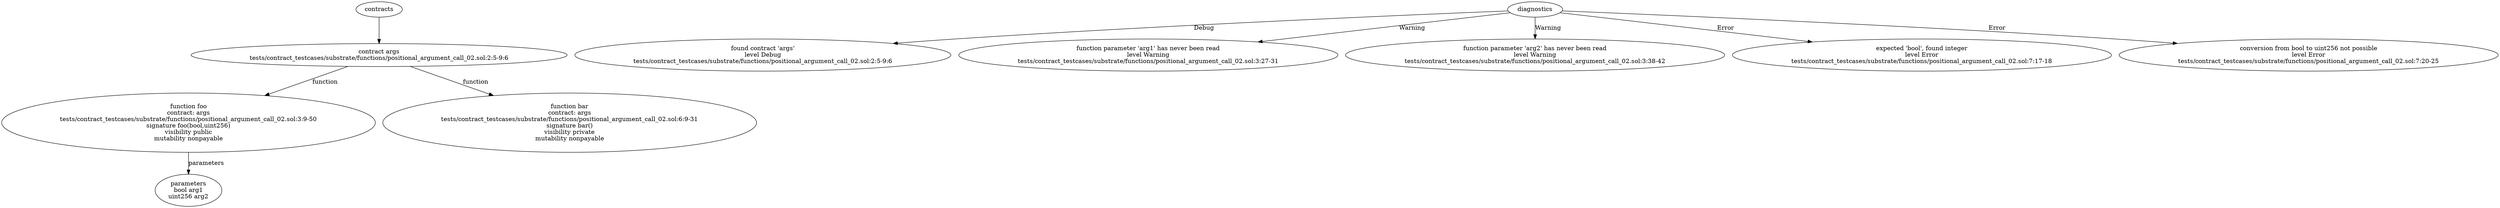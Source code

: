 strict digraph "tests/contract_testcases/substrate/functions/positional_argument_call_02.sol" {
	contract [label="contract args\ntests/contract_testcases/substrate/functions/positional_argument_call_02.sol:2:5-9:6"]
	foo [label="function foo\ncontract: args\ntests/contract_testcases/substrate/functions/positional_argument_call_02.sol:3:9-50\nsignature foo(bool,uint256)\nvisibility public\nmutability nonpayable"]
	parameters [label="parameters\nbool arg1\nuint256 arg2"]
	bar [label="function bar\ncontract: args\ntests/contract_testcases/substrate/functions/positional_argument_call_02.sol:6:9-31\nsignature bar()\nvisibility private\nmutability nonpayable"]
	diagnostic [label="found contract 'args'\nlevel Debug\ntests/contract_testcases/substrate/functions/positional_argument_call_02.sol:2:5-9:6"]
	diagnostic_7 [label="function parameter 'arg1' has never been read\nlevel Warning\ntests/contract_testcases/substrate/functions/positional_argument_call_02.sol:3:27-31"]
	diagnostic_8 [label="function parameter 'arg2' has never been read\nlevel Warning\ntests/contract_testcases/substrate/functions/positional_argument_call_02.sol:3:38-42"]
	diagnostic_9 [label="expected 'bool', found integer\nlevel Error\ntests/contract_testcases/substrate/functions/positional_argument_call_02.sol:7:17-18"]
	diagnostic_10 [label="conversion from bool to uint256 not possible\nlevel Error\ntests/contract_testcases/substrate/functions/positional_argument_call_02.sol:7:20-25"]
	contracts -> contract
	contract -> foo [label="function"]
	foo -> parameters [label="parameters"]
	contract -> bar [label="function"]
	diagnostics -> diagnostic [label="Debug"]
	diagnostics -> diagnostic_7 [label="Warning"]
	diagnostics -> diagnostic_8 [label="Warning"]
	diagnostics -> diagnostic_9 [label="Error"]
	diagnostics -> diagnostic_10 [label="Error"]
}
